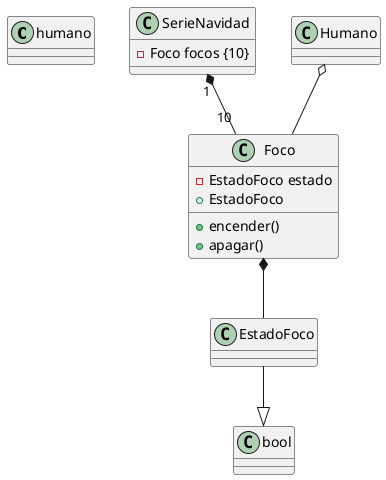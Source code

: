 @startuml iluminacion

class humano
class Foco{
    -EstadoFoco estado 
    +encender()
    +apagar()
    +EstadoFoco 
}
class EstadoFoco
class SerieNavidad{
    -Foco focos {10}

}
Humano o--Foco
Foco *--EstadoFoco
EstadoFoco --|> bool
SerieNavidad "1"*--"10"Foco
@enduml